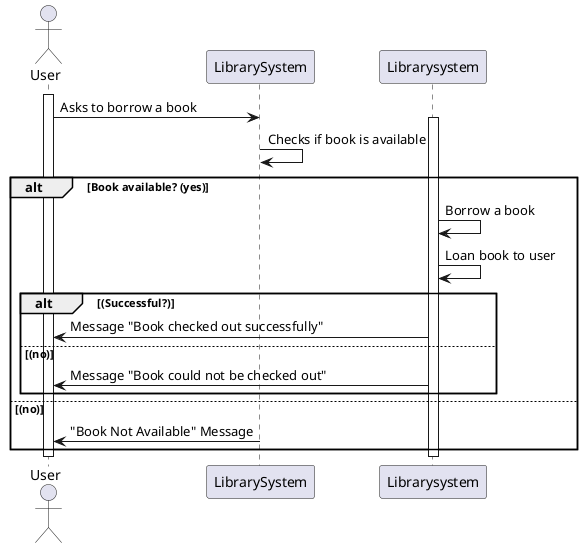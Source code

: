 @startuml
actor User
participant "LibrarySystem" as LibrarySystem

activate User
User -> LibrarySystem: Asks to borrow a book
activate Librarysystem

LibrarySystem -> LibrarySystem: Checks if book is available
alt Book available? (yes)
     Librarysystem -> Librarysystem: Borrow a book
     Librarysystem -> Librarysystem: Loan book to user
     alt (Successful?)
         Librarysystem -> User: Message "Book checked out successfully"
     else (no)
         Librarysystem -> User: Message "Book could not be checked out"
     end
else (no)
     LibrarySystem -> User: "Book Not Available" Message
end

deactivate Librarysystem
deactivate User
@enduml










@startuml
actor Gebruiker
participant "Bibliotheeksysteem" as Bibliotheeksysteem

activate Gebruiker
Gebruiker -> Bibliotheeksysteem: Vraagt om een boek te lenen
activate Bibliotheeksysteem

Bibliotheeksysteem -> Bibliotheeksysteem: Controleert of boek beschikbaar is
alt Boek beschikbaar?
    Bibliotheeksysteem -> Bibliotheeksysteem: Boek lenen
    Bibliotheeksysteem -> Bibliotheeksysteem: Boek uitlenen aan gebruiker
    alt (Succesvol?)
        Bibliotheeksysteem -> Gebruiker: Bericht "Boek succesvol uitgeleend"
    else
        Bibliotheeksysteem -> Gebruiker: Bericht "Boek kon niet worden uitgeleend"
    end
else
    Bibliotheeksysteem -> Gebruiker: Bericht "Boek niet beschikbaar"
end

deactivate Bibliotheeksysteem
deactivate Gebruiker
@enduml

